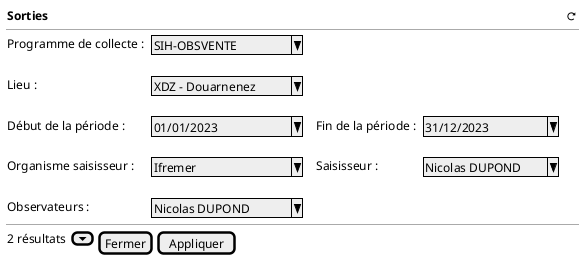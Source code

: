 @startsalt
{

  {<b>Sorties                                                                                                                                                                      <&reload>}
   --

    {
        Programme de collecte : | . | ^ SIH-OBSVENTE    ^
        .
        Lieu : | . | ^ XDZ - Douarnenez^
        .
        Début de la période : | . | ^01/01/2023       ^ | . | . | Fin de la période : | . | ^31/12/2023     ^
        .
        Organisme saisisseur :   | . | ^ Ifremer         ^ |  . | . | Saisisseur :   | . | ^ Nicolas DUPOND^
        .
        Observateurs : | . | ^ Nicolas DUPOND  ^

    }

  --
  {2 résultats  {}[<&caret-bottom>] | [Fermer] | [Appliquer]}}
}
@endsalt
